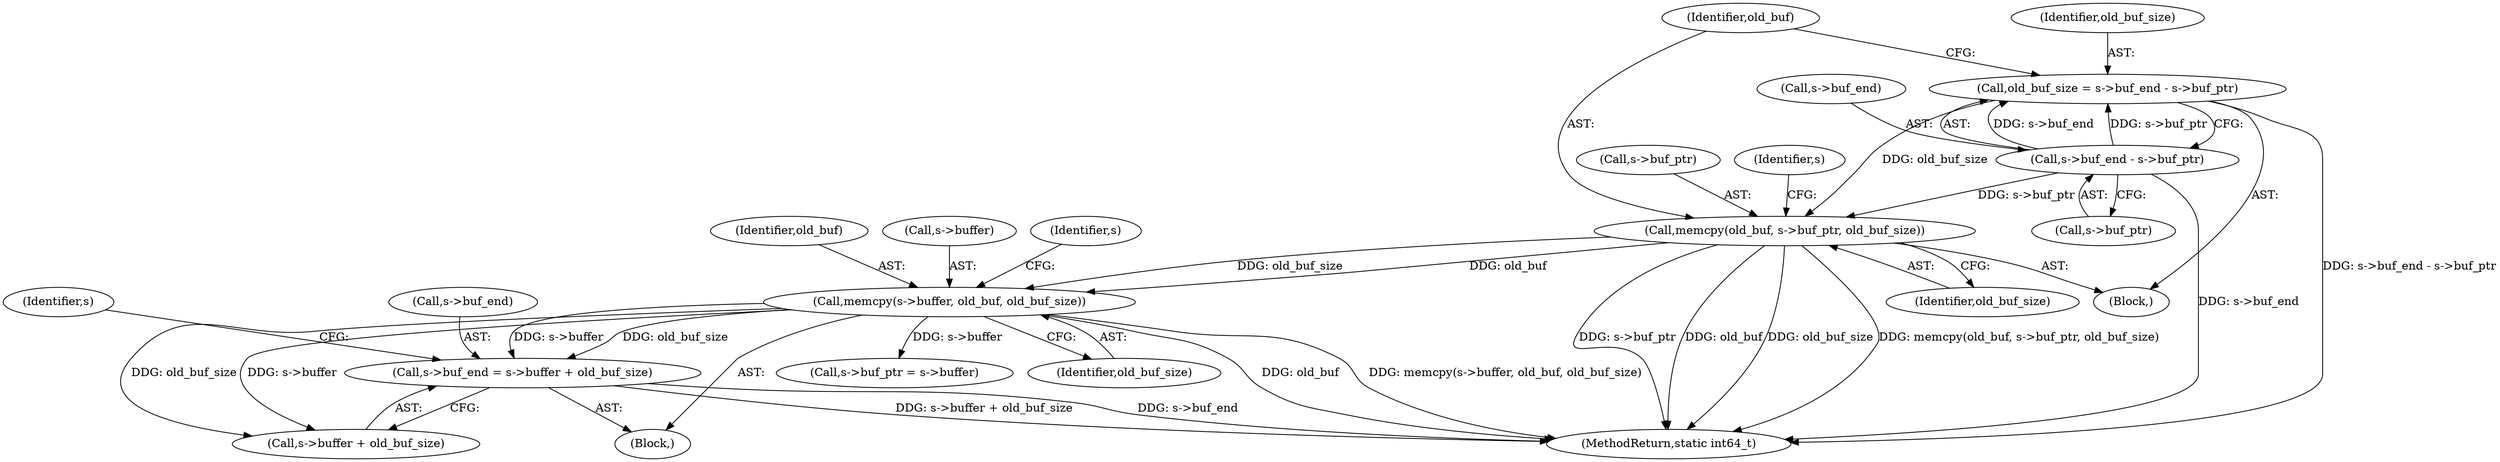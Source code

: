 digraph "0_FFmpeg_2a05c8f813de6f2278827734bf8102291e7484aa_5@pointer" {
"1000278" [label="(Call,s->buf_end = s->buffer + old_buf_size)"];
"1000265" [label="(Call,memcpy(s->buffer, old_buf, old_buf_size))"];
"1000241" [label="(Call,memcpy(old_buf, s->buf_ptr, old_buf_size))"];
"1000234" [label="(Call,s->buf_end - s->buf_ptr)"];
"1000232" [label="(Call,old_buf_size = s->buf_end - s->buf_ptr)"];
"1000241" [label="(Call,memcpy(old_buf, s->buf_ptr, old_buf_size))"];
"1000289" [label="(Identifier,s)"];
"1000265" [label="(Call,memcpy(s->buffer, old_buf, old_buf_size))"];
"1000279" [label="(Call,s->buf_end)"];
"1000261" [label="(Block,)"];
"1000269" [label="(Identifier,old_buf)"];
"1000266" [label="(Call,s->buffer)"];
"1000234" [label="(Call,s->buf_end - s->buf_ptr)"];
"1000249" [label="(Identifier,s)"];
"1000233" [label="(Identifier,old_buf_size)"];
"1000107" [label="(Block,)"];
"1000273" [label="(Identifier,s)"];
"1000235" [label="(Call,s->buf_end)"];
"1000306" [label="(MethodReturn,static int64_t)"];
"1000242" [label="(Identifier,old_buf)"];
"1000282" [label="(Call,s->buffer + old_buf_size)"];
"1000271" [label="(Call,s->buf_ptr = s->buffer)"];
"1000238" [label="(Call,s->buf_ptr)"];
"1000243" [label="(Call,s->buf_ptr)"];
"1000232" [label="(Call,old_buf_size = s->buf_end - s->buf_ptr)"];
"1000278" [label="(Call,s->buf_end = s->buffer + old_buf_size)"];
"1000246" [label="(Identifier,old_buf_size)"];
"1000270" [label="(Identifier,old_buf_size)"];
"1000278" -> "1000261"  [label="AST: "];
"1000278" -> "1000282"  [label="CFG: "];
"1000279" -> "1000278"  [label="AST: "];
"1000282" -> "1000278"  [label="AST: "];
"1000289" -> "1000278"  [label="CFG: "];
"1000278" -> "1000306"  [label="DDG: s->buffer + old_buf_size"];
"1000278" -> "1000306"  [label="DDG: s->buf_end"];
"1000265" -> "1000278"  [label="DDG: s->buffer"];
"1000265" -> "1000278"  [label="DDG: old_buf_size"];
"1000265" -> "1000261"  [label="AST: "];
"1000265" -> "1000270"  [label="CFG: "];
"1000266" -> "1000265"  [label="AST: "];
"1000269" -> "1000265"  [label="AST: "];
"1000270" -> "1000265"  [label="AST: "];
"1000273" -> "1000265"  [label="CFG: "];
"1000265" -> "1000306"  [label="DDG: old_buf"];
"1000265" -> "1000306"  [label="DDG: memcpy(s->buffer, old_buf, old_buf_size)"];
"1000241" -> "1000265"  [label="DDG: old_buf"];
"1000241" -> "1000265"  [label="DDG: old_buf_size"];
"1000265" -> "1000271"  [label="DDG: s->buffer"];
"1000265" -> "1000282"  [label="DDG: s->buffer"];
"1000265" -> "1000282"  [label="DDG: old_buf_size"];
"1000241" -> "1000107"  [label="AST: "];
"1000241" -> "1000246"  [label="CFG: "];
"1000242" -> "1000241"  [label="AST: "];
"1000243" -> "1000241"  [label="AST: "];
"1000246" -> "1000241"  [label="AST: "];
"1000249" -> "1000241"  [label="CFG: "];
"1000241" -> "1000306"  [label="DDG: old_buf"];
"1000241" -> "1000306"  [label="DDG: old_buf_size"];
"1000241" -> "1000306"  [label="DDG: memcpy(old_buf, s->buf_ptr, old_buf_size)"];
"1000241" -> "1000306"  [label="DDG: s->buf_ptr"];
"1000234" -> "1000241"  [label="DDG: s->buf_ptr"];
"1000232" -> "1000241"  [label="DDG: old_buf_size"];
"1000234" -> "1000232"  [label="AST: "];
"1000234" -> "1000238"  [label="CFG: "];
"1000235" -> "1000234"  [label="AST: "];
"1000238" -> "1000234"  [label="AST: "];
"1000232" -> "1000234"  [label="CFG: "];
"1000234" -> "1000306"  [label="DDG: s->buf_end"];
"1000234" -> "1000232"  [label="DDG: s->buf_end"];
"1000234" -> "1000232"  [label="DDG: s->buf_ptr"];
"1000232" -> "1000107"  [label="AST: "];
"1000233" -> "1000232"  [label="AST: "];
"1000242" -> "1000232"  [label="CFG: "];
"1000232" -> "1000306"  [label="DDG: s->buf_end - s->buf_ptr"];
}
